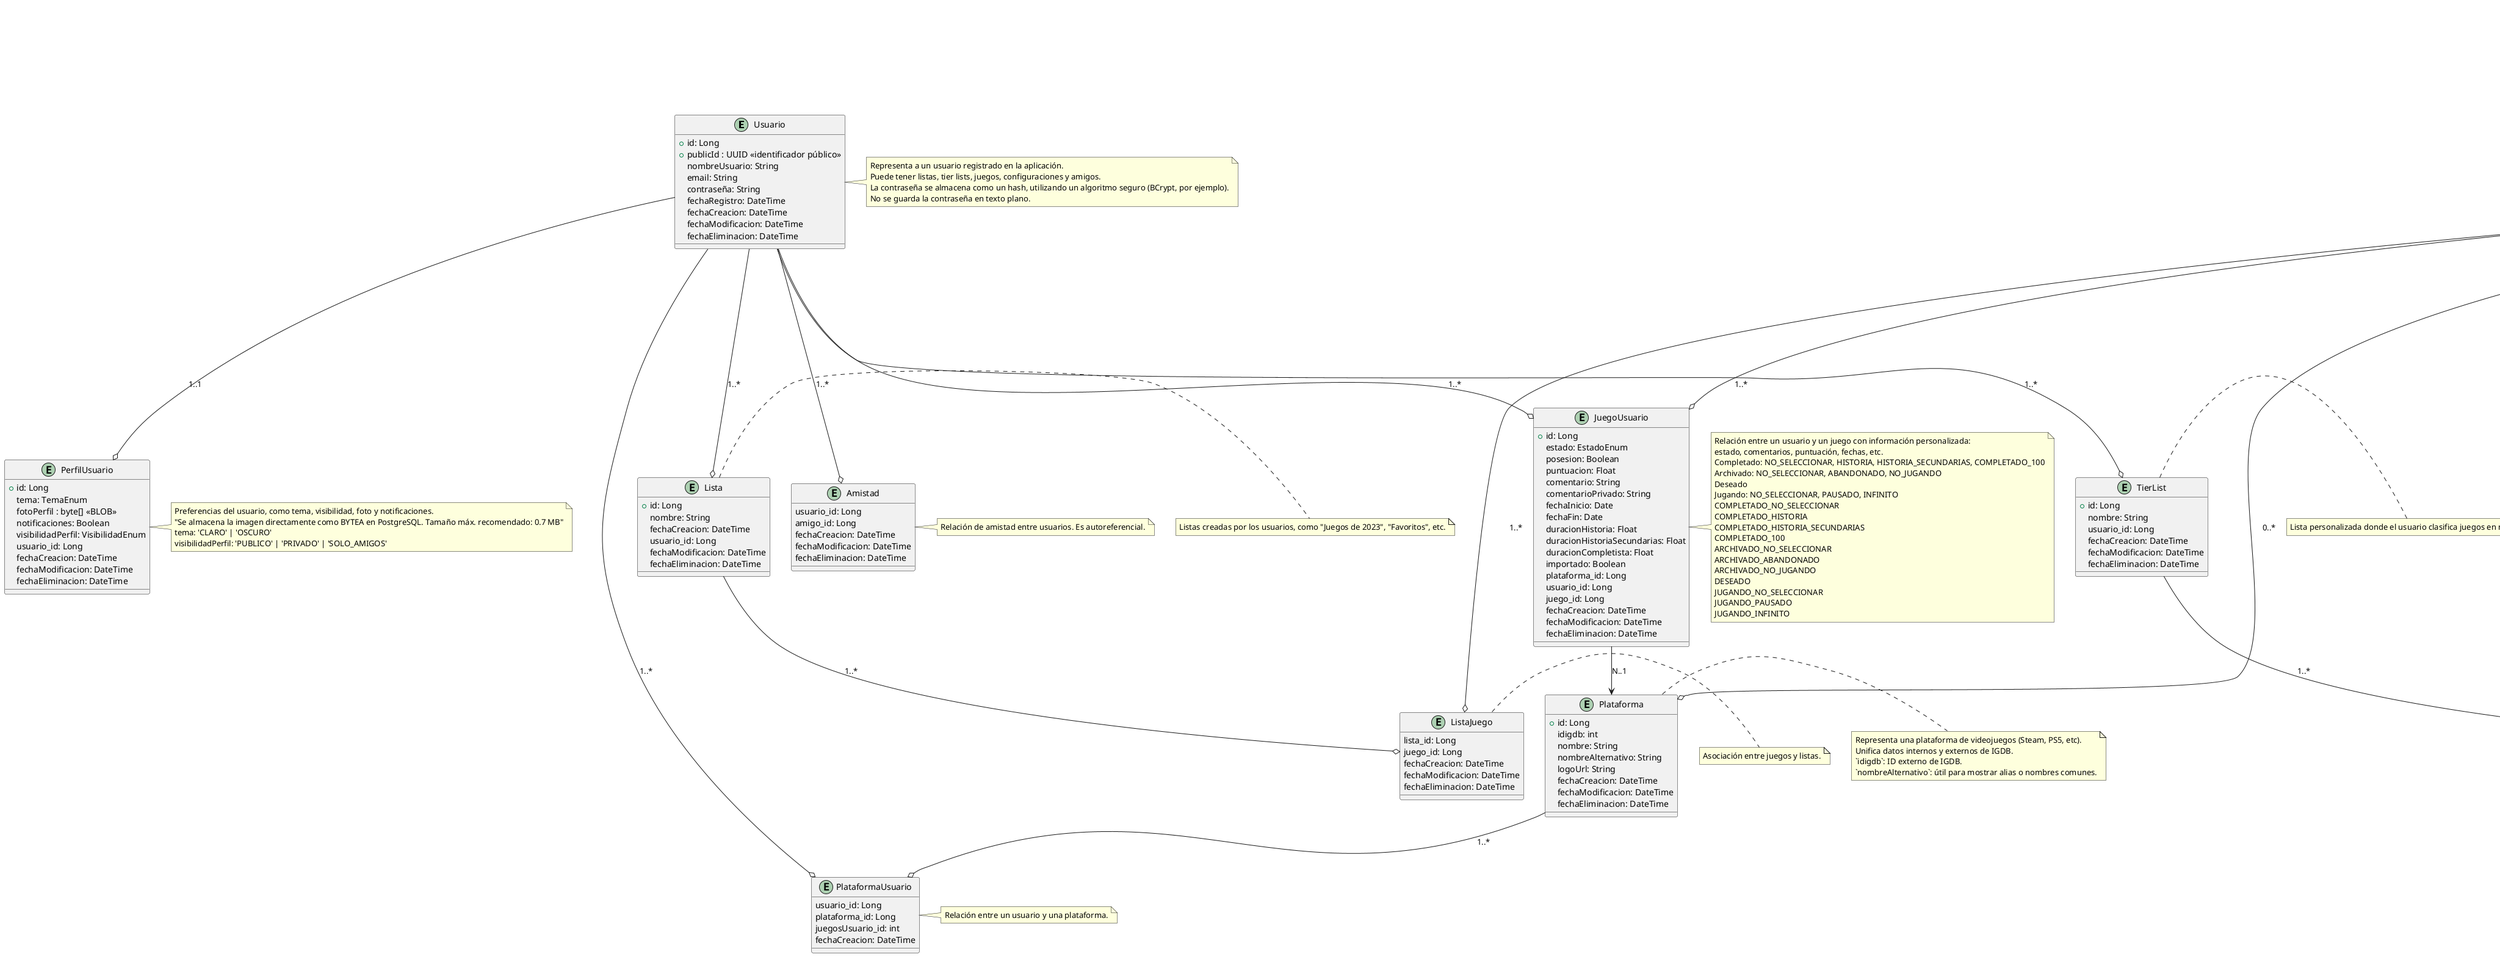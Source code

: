 @startuml
' Descripción del sistema CheckPoint - Gestión de videojuegos, listas y usuarios

' === ENTIDADES PRINCIPALES ===

entity Usuario {
  +id: Long
  +publicId : UUID <<identificador público>>
  nombreUsuario: String
  email: String
  contraseña: String
  fechaRegistro: DateTime
  fechaCreacion: DateTime
  fechaModificacion: DateTime
  fechaEliminacion: DateTime
}
note right of Usuario
  Representa a un usuario registrado en la aplicación.
  Puede tener listas, tier lists, juegos, configuraciones y amigos.
  La contraseña se almacena como un hash, utilizando un algoritmo seguro (BCrypt, por ejemplo).
  No se guarda la contraseña en texto plano.
end note

entity PerfilUsuario {
  +id: Long
  tema: TemaEnum
  fotoPerfil : byte[] <<BLOB>>
  notificaciones: Boolean
  visibilidadPerfil: VisibilidadEnum
  usuario_id: Long
  fechaCreacion: DateTime
  fechaModificacion: DateTime
  fechaEliminacion: DateTime
}
note right of PerfilUsuario
  Preferencias del usuario, como tema, visibilidad, foto y notificaciones.
  "Se almacena la imagen directamente como BYTEA en PostgreSQL. Tamaño máx. recomendado: 0.7 MB"
  tema: 'CLARO' | 'OSCURO'
  visibilidadPerfil: 'PUBLICO' | 'PRIVADO' | 'SOLO_AMIGOS'
end note

entity Plataforma {
  +id: Long
  idigdb: int
  nombre: String
  nombreAlternativo: String
  logoUrl: String
  fechaCreacion: DateTime
  fechaModificacion: DateTime
  fechaEliminacion: DateTime
}
note right of Plataforma
  Representa una plataforma de videojuegos (Steam, PS5, etc).
  Unifica datos internos y externos de IGDB.
  `idigdb`: ID externo de IGDB.
  `nombreAlternativo`: útil para mostrar alias o nombres comunes.
end note

entity Juego {
  +id: Long
  idigdb: Long
  nombre: String
  slug: String
  gameType: GameTypeEnum
  resumen: String
  historia: String
  totalRating: Float
  totalRatingCount: int
  fechaLanzamiento: Date
  coverUrl: String
  +generos: List<Genero>
  +motores: List<MotorGrafico>
  +modosJuego: List<ModoJuego>
  +companias: List<Compania>
  +keywords: List<Keyword>
  +plataformas: List<PlataformaIGDB>
  +temas: List<Tema>
  +perspectivas: List<PerspectivaJugador>
  status: StatusEnum
  +imagenes: List<Artwork>
  +videos: List<Video>
  +webs: List<Web>
  +idiomas: List<Idioma>
  +franquicias: List<Franquicia>
  +dlcs: List<Juego>
  +expansiones: List<Juego>
  +similares: List<Juego>
}
note right of Juego
  Información base de un videojuego, obtenida de IGDB.
  GameTypeEnum(JUEGO(1) DLC(2) EXPANSION(3))
  StatusEnum(RELEASED(1) ALPHA(2) BETA(3) EARLY_ACCESS(4) OFFLINE(5) CANCELLED(6) RUMORED(7) DELISTED(8))
end note

entity Genero {
  +id: Long
  nombre: String
}

entity MotorGrafico {
  +id: Long
  nombre: String
}

entity Compania {
  +id: Long
  nombre: String
  developer: Boolean
  publisher: Boolean
  porting: Boolean
  supporting: Boolean
}

entity Keyword {
  +id: Long
  nombre: String
}

entity ModoJuego {
  +id: Long
  nombre: String
}

entity PerspectivaJugador {
  +id: Long
  nombre: String
}

entity Artwork {
  +id: Long
  url: String
}

entity Video {
  +id: Long
  nombre: String
  videoId: String
}

entity Web {
  +id: Long
  url: String
}

entity Idioma {
  +id: Long
  nombre: String
  tipoSoporte: int
}

entity Tema {
  +id: Long
  nombre: String
}

entity Franquicia {
  +id: Long
  nombre: String
}

entity JuegoUsuario {
  +id: Long
  estado: EstadoEnum
  posesion: Boolean
  puntuacion: Float
  comentario: String
  comentarioPrivado: String
  fechaInicio: Date
  fechaFin: Date
  duracionHistoria: Float 
  duracionHistoriaSecundarias: Float 
  duracionCompletista: Float
  importado: Boolean
  plataforma_id: Long
  usuario_id: Long
  juego_id: Long
  fechaCreacion: DateTime
  fechaModificacion: DateTime
  fechaEliminacion: DateTime
}
note right of JuegoUsuario
  Relación entre un usuario y un juego con información personalizada:
  estado, comentarios, puntuación, fechas, etc.
  Completado: NO_SELECCIONAR, HISTORIA, HISTORIA_SECUNDARIAS, COMPLETADO_100
  Archivado: NO_SELECCIONAR, ABANDONADO, NO_JUGANDO
  Deseado
  Jugando: NO_SELECCIONAR, PAUSADO, INFINITO
  COMPLETADO_NO_SELECCIONAR
  COMPLETADO_HISTORIA
  COMPLETADO_HISTORIA_SECUNDARIAS
  COMPLETADO_100
  ARCHIVADO_NO_SELECCIONAR
  ARCHIVADO_ABANDONADO
  ARCHIVADO_NO_JUGANDO
  DESEADO
  JUGANDO_NO_SELECCIONAR
  JUGANDO_PAUSADO
  JUGANDO_INFINITO
end note

entity DuracionJuego {
  id_duracion: Long
  juego_id: Long
  mediaHistoria: Float
  mediaHistoriaSecundarias: Float
  mediaCompletista: Float
  numeroUsuarios: int
}

entity Lista {
  +id: Long
  nombre: String
  fechaCreacion: DateTime
  usuario_id: Long
  fechaModificacion: DateTime
  fechaEliminacion: DateTime
}
note right of Lista
  Listas creadas por los usuarios, como "Juegos de 2023", "Favoritos", etc.
end note

entity ListaJuego {
  lista_id: Long
  juego_id: Long
  fechaCreacion: DateTime
  fechaModificacion: DateTime
  fechaEliminacion: DateTime
}
note right of ListaJuego
  Asociación entre juegos y listas.
end note

entity TierList {
  +id: Long
  nombre: String
  usuario_id: Long
  fechaCreacion: DateTime
  fechaModificacion: DateTime
  fechaEliminacion: DateTime
}
note right of TierList
  Lista personalizada donde el usuario clasifica juegos en niveles.
end note

entity TierListJuego {
  tierlist_id: Long
  juego_id: Long
  nivelTier_id: Long
  fechaCreacion: DateTime
  fechaModificacion: DateTime
  fechaEliminacion: DateTime
}
note right of TierListJuego
  Asociación de juegos a una tier list con su respectivo nivel.
end note

entity NivelTier {
  id: Long
  tierlist_id: Long
  nombre: String
  orden: int
  color: String
  descripcion: String
}

entity PlataformaUsuario {
  usuario_id: Long
  plataforma_id: Long
  juegosUsuario_id: int
  fechaCreacion: DateTime
}
note right of PlataformaUsuario
  Relación entre un usuario y una plataforma.
end note

entity Ranking {
  juego_id: Long
  puntuacionMedia: Float
  numeroVotos: int
}
note right of Ranking
  Información agregada de puntuaciones de los usuarios sobre cada juego.
end note

entity Amistad {
  usuario_id: Long
  amigo_id: Long
  fechaCreacion: DateTime
  fechaModificacion: DateTime
  fechaEliminacion: DateTime
}
note right of Amistad
  Relación de amistad entre usuarios. Es autoreferencial.
end note

' === RELACIONES ===

Usuario --o PerfilUsuario : "1..1"
Usuario --o JuegoUsuario : "1..*"
Usuario --o Lista : "1..*"
Usuario --o TierList : "1..*"
Usuario --o PlataformaUsuario : "1..*"
Usuario --o Amistad : "1..*"
Juego --o JuegoUsuario : "1..*"
Juego --o ListaJuego : "1..*"
Juego --o TierListJuego : "1..*"
Juego -- Ranking : "1..1"
Juego --o Genero : "0..*"
Juego --o MotorGrafico : "0..*"
Juego --o Compania : "0..*"
Juego --o Keyword : "0..*"
Juego --o Plataforma : "0..*"
Juego --o ModoJuego : "0..*"
Juego --o PerspectivaJugador : "0..*"
Juego --o Artwork : "0..*"
Juego --o Video : "0..*"
Juego --o Web : "0..*"
Juego --o Idioma : "0..*"
Juego --o Tema : "0..*"
Juego --o Franquicia : "0..*"
Juego --o Juego : "1" dlcs "0..*"
Juego --o Juego : "1" expansiones "0..*"
Juego --o Juego : "1" similares "0..*"
Lista --o ListaJuego : "1..*"
TierList --o TierListJuego : "1..*"
TierListJuego --> NivelTier : "N..1"
Plataforma --o PlataformaUsuario : "1..*"
JuegoUsuario --> Plataforma : "N..1"
Juego -- DuracionJuego : "1..1"

@enduml